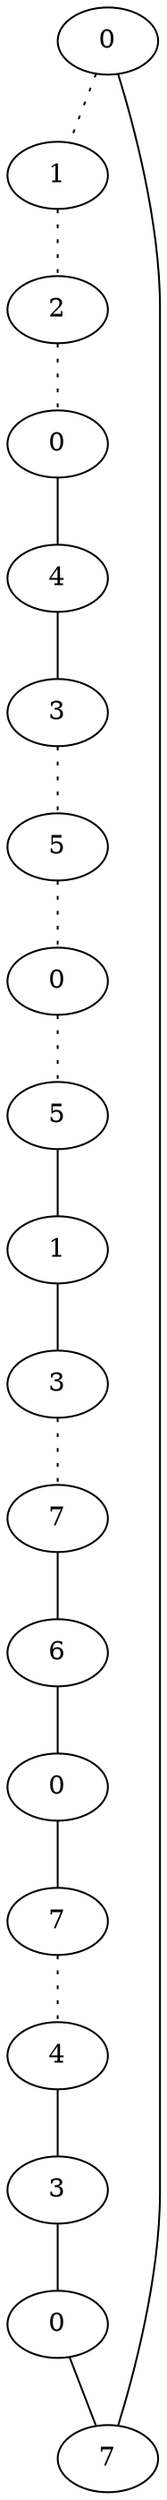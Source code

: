 graph {
a0[label=0];
a1[label=1];
a2[label=2];
a3[label=0];
a4[label=4];
a5[label=3];
a6[label=5];
a7[label=0];
a8[label=5];
a9[label=1];
a10[label=3];
a11[label=7];
a12[label=6];
a13[label=0];
a14[label=7];
a15[label=4];
a16[label=3];
a17[label=0];
a18[label=7];
a0 -- a1 [style=dotted];
a0 -- a18;
a1 -- a2 [style=dotted];
a2 -- a3 [style=dotted];
a3 -- a4;
a4 -- a5;
a5 -- a6 [style=dotted];
a6 -- a7 [style=dotted];
a7 -- a8 [style=dotted];
a8 -- a9;
a9 -- a10;
a10 -- a11 [style=dotted];
a11 -- a12;
a12 -- a13;
a13 -- a14;
a14 -- a15 [style=dotted];
a15 -- a16;
a16 -- a17;
a17 -- a18;
}
